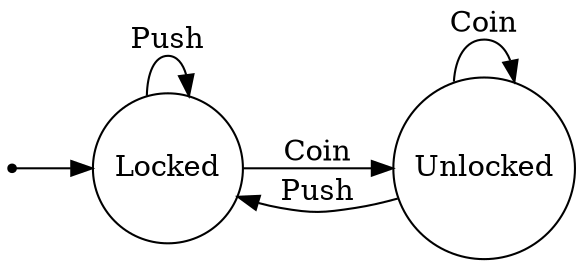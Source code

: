 digraph {
  rankdir=LR;

  node [shape=point,label=""] ENTRY;

  node [shape=circle];

  Locked[width=1,label="Locked"];
  Unlocked[height=1,width=1,label="Unlocked"];

  ENTRY -> Locked;

  Locked -> Locked [label = "Push"];
  Locked -> Unlocked [label = "Coin"];

  Unlocked -> Unlocked [label = "Coin"];
  Unlocked -> Locked [label = "Push"];
}
